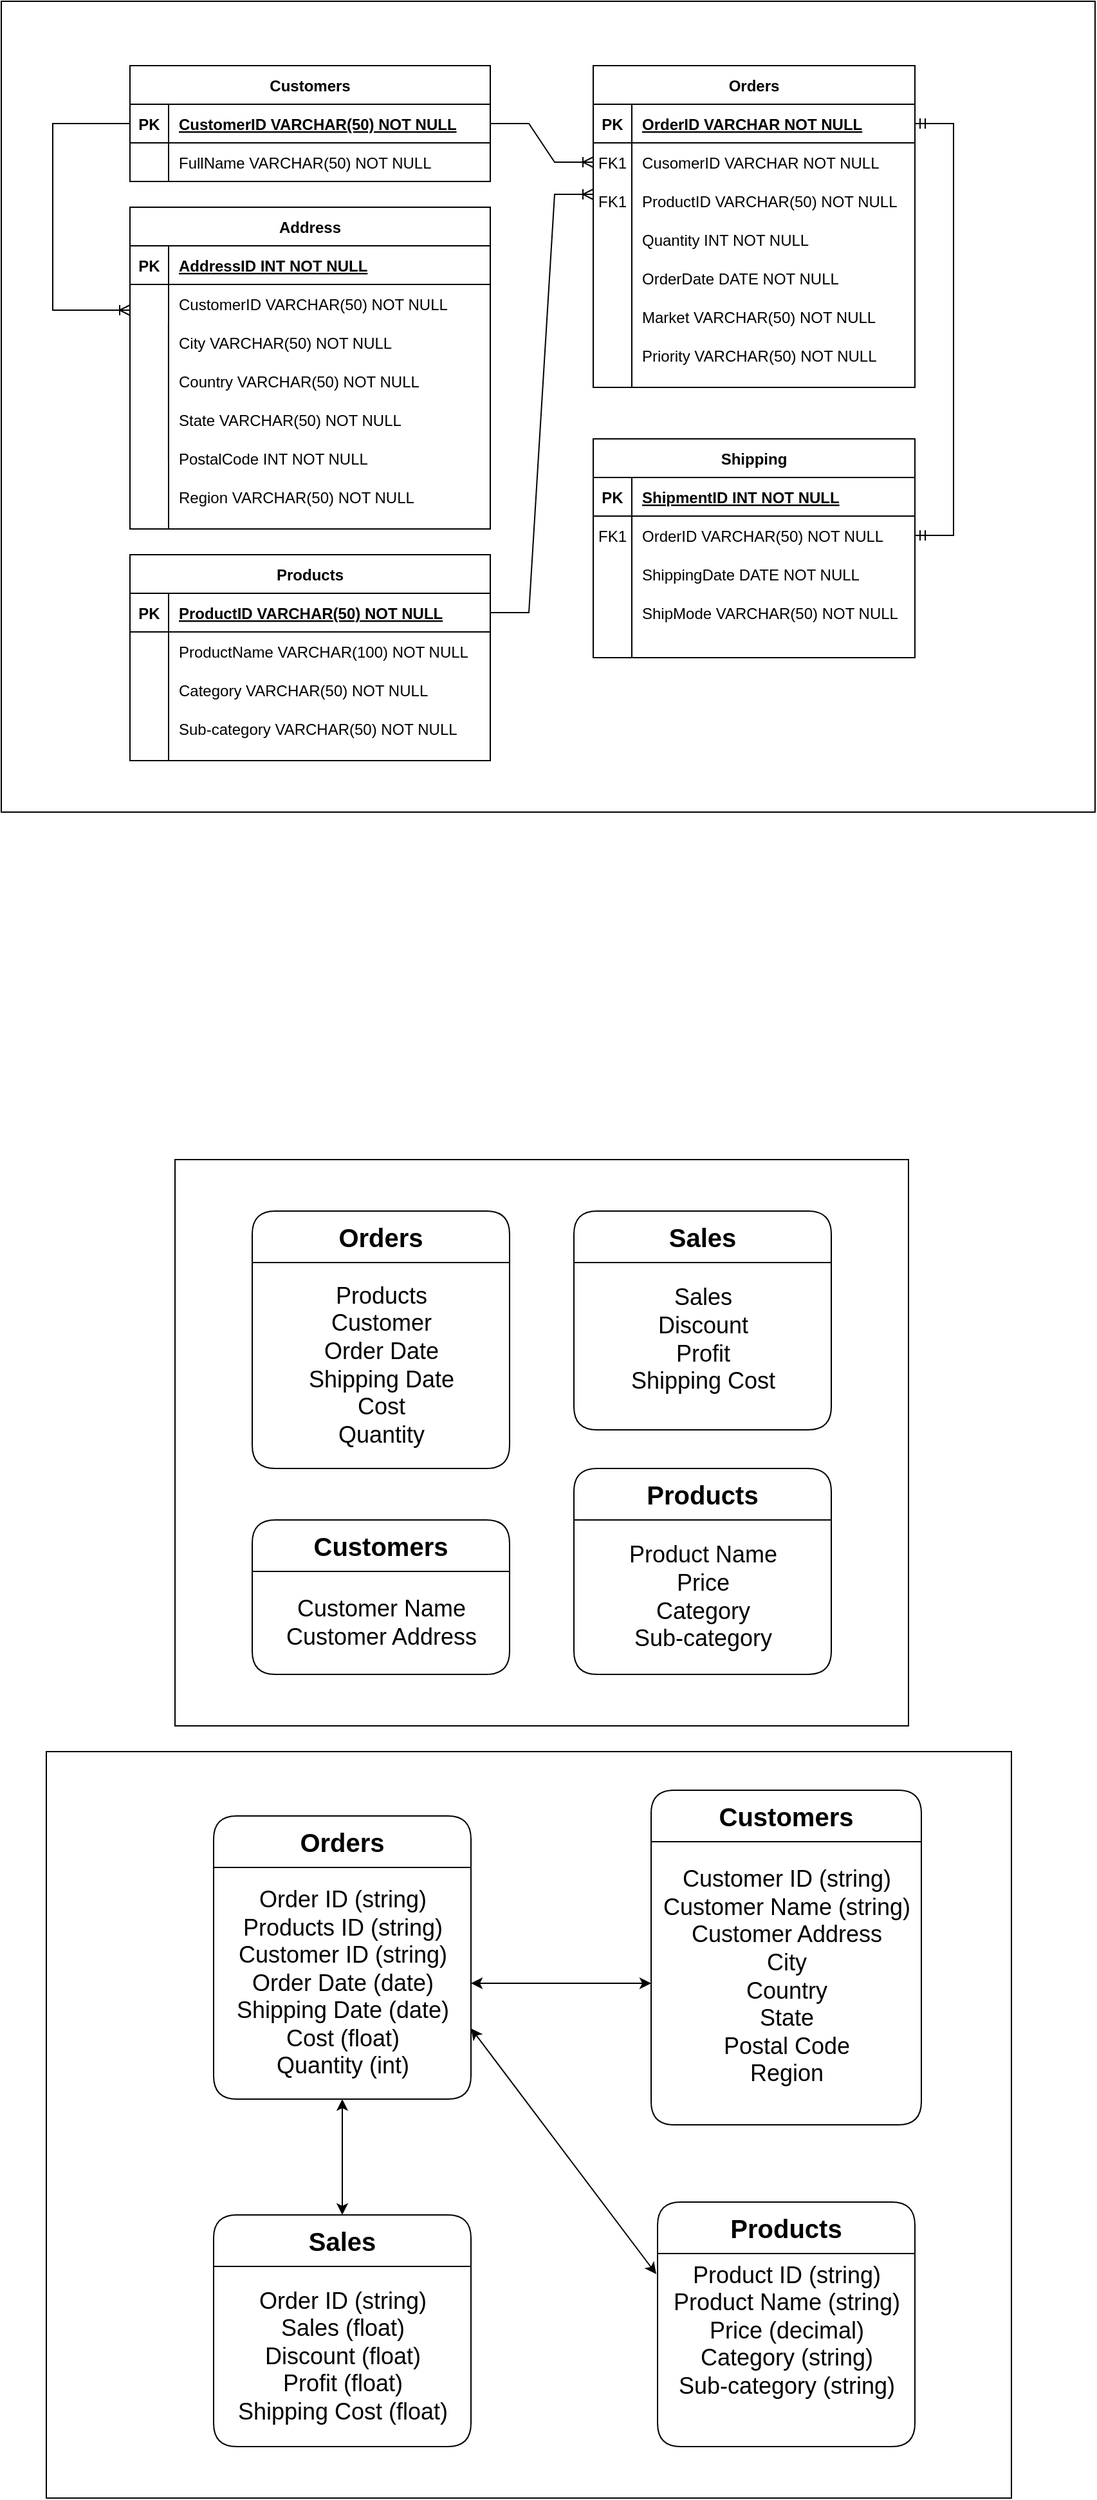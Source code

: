 <mxfile version="21.1.1" type="device">
  <diagram id="R2lEEEUBdFMjLlhIrx00" name="Page-1">
    <mxGraphModel dx="1862" dy="2155" grid="1" gridSize="10" guides="1" tooltips="1" connect="1" arrows="1" fold="1" page="1" pageScale="1" pageWidth="850" pageHeight="1100" background="none" math="0" shadow="0" extFonts="Permanent Marker^https://fonts.googleapis.com/css?family=Permanent+Marker">
      <root>
        <mxCell id="0" />
        <mxCell id="1" parent="0" />
        <mxCell id="UV-iE1qo8rf0RnU2hRLj-77" value="" style="rounded=0;whiteSpace=wrap;html=1;" parent="1" vertex="1">
          <mxGeometry y="-870" width="850" height="630" as="geometry" />
        </mxCell>
        <mxCell id="UV-iE1qo8rf0RnU2hRLj-14" value="" style="rounded=0;whiteSpace=wrap;html=1;" parent="1" vertex="1">
          <mxGeometry x="135" y="30" width="570" height="440" as="geometry" />
        </mxCell>
        <mxCell id="C-vyLk0tnHw3VtMMgP7b-2" value="Orders" style="shape=table;startSize=30;container=1;collapsible=1;childLayout=tableLayout;fixedRows=1;rowLines=0;fontStyle=1;align=center;resizeLast=1;" parent="1" vertex="1">
          <mxGeometry x="460" y="-820" width="250" height="250" as="geometry" />
        </mxCell>
        <mxCell id="C-vyLk0tnHw3VtMMgP7b-3" value="" style="shape=partialRectangle;collapsible=0;dropTarget=0;pointerEvents=0;fillColor=none;points=[[0,0.5],[1,0.5]];portConstraint=eastwest;top=0;left=0;right=0;bottom=1;" parent="C-vyLk0tnHw3VtMMgP7b-2" vertex="1">
          <mxGeometry y="30" width="250" height="30" as="geometry" />
        </mxCell>
        <mxCell id="C-vyLk0tnHw3VtMMgP7b-4" value="PK" style="shape=partialRectangle;overflow=hidden;connectable=0;fillColor=none;top=0;left=0;bottom=0;right=0;fontStyle=1;" parent="C-vyLk0tnHw3VtMMgP7b-3" vertex="1">
          <mxGeometry width="30" height="30" as="geometry">
            <mxRectangle width="30" height="30" as="alternateBounds" />
          </mxGeometry>
        </mxCell>
        <mxCell id="C-vyLk0tnHw3VtMMgP7b-5" value="OrderID VARCHAR NOT NULL " style="shape=partialRectangle;overflow=hidden;connectable=0;fillColor=none;top=0;left=0;bottom=0;right=0;align=left;spacingLeft=6;fontStyle=5;" parent="C-vyLk0tnHw3VtMMgP7b-3" vertex="1">
          <mxGeometry x="30" width="220" height="30" as="geometry">
            <mxRectangle width="220" height="30" as="alternateBounds" />
          </mxGeometry>
        </mxCell>
        <mxCell id="C-vyLk0tnHw3VtMMgP7b-6" value="" style="shape=partialRectangle;collapsible=0;dropTarget=0;pointerEvents=0;fillColor=none;points=[[0,0.5],[1,0.5]];portConstraint=eastwest;top=0;left=0;right=0;bottom=0;" parent="C-vyLk0tnHw3VtMMgP7b-2" vertex="1">
          <mxGeometry y="60" width="250" height="30" as="geometry" />
        </mxCell>
        <mxCell id="C-vyLk0tnHw3VtMMgP7b-7" value="FK1" style="shape=partialRectangle;overflow=hidden;connectable=0;fillColor=none;top=0;left=0;bottom=0;right=0;" parent="C-vyLk0tnHw3VtMMgP7b-6" vertex="1">
          <mxGeometry width="30" height="30" as="geometry">
            <mxRectangle width="30" height="30" as="alternateBounds" />
          </mxGeometry>
        </mxCell>
        <mxCell id="C-vyLk0tnHw3VtMMgP7b-8" value="CusomerID VARCHAR NOT NULL" style="shape=partialRectangle;overflow=hidden;connectable=0;fillColor=none;top=0;left=0;bottom=0;right=0;align=left;spacingLeft=6;" parent="C-vyLk0tnHw3VtMMgP7b-6" vertex="1">
          <mxGeometry x="30" width="220" height="30" as="geometry">
            <mxRectangle width="220" height="30" as="alternateBounds" />
          </mxGeometry>
        </mxCell>
        <mxCell id="C-vyLk0tnHw3VtMMgP7b-9" value="" style="shape=partialRectangle;collapsible=0;dropTarget=0;pointerEvents=0;fillColor=none;points=[[0,0.5],[1,0.5]];portConstraint=eastwest;top=0;left=0;right=0;bottom=0;" parent="C-vyLk0tnHw3VtMMgP7b-2" vertex="1">
          <mxGeometry y="90" width="250" height="30" as="geometry" />
        </mxCell>
        <mxCell id="C-vyLk0tnHw3VtMMgP7b-10" value="" style="shape=partialRectangle;overflow=hidden;connectable=0;fillColor=none;top=0;left=0;bottom=0;right=0;" parent="C-vyLk0tnHw3VtMMgP7b-9" vertex="1">
          <mxGeometry width="30" height="30" as="geometry">
            <mxRectangle width="30" height="30" as="alternateBounds" />
          </mxGeometry>
        </mxCell>
        <mxCell id="C-vyLk0tnHw3VtMMgP7b-11" value="ProductID VARCHAR(50) NOT NULL" style="shape=partialRectangle;overflow=hidden;connectable=0;fillColor=none;top=0;left=0;bottom=0;right=0;align=left;spacingLeft=6;" parent="C-vyLk0tnHw3VtMMgP7b-9" vertex="1">
          <mxGeometry x="30" width="220" height="30" as="geometry">
            <mxRectangle width="220" height="30" as="alternateBounds" />
          </mxGeometry>
        </mxCell>
        <mxCell id="C-vyLk0tnHw3VtMMgP7b-13" value="Shipping" style="shape=table;startSize=30;container=1;collapsible=1;childLayout=tableLayout;fixedRows=1;rowLines=0;fontStyle=1;align=center;resizeLast=1;" parent="1" vertex="1">
          <mxGeometry x="460" y="-530" width="250" height="170" as="geometry" />
        </mxCell>
        <mxCell id="C-vyLk0tnHw3VtMMgP7b-14" value="" style="shape=partialRectangle;collapsible=0;dropTarget=0;pointerEvents=0;fillColor=none;points=[[0,0.5],[1,0.5]];portConstraint=eastwest;top=0;left=0;right=0;bottom=1;" parent="C-vyLk0tnHw3VtMMgP7b-13" vertex="1">
          <mxGeometry y="30" width="250" height="30" as="geometry" />
        </mxCell>
        <mxCell id="C-vyLk0tnHw3VtMMgP7b-15" value="PK" style="shape=partialRectangle;overflow=hidden;connectable=0;fillColor=none;top=0;left=0;bottom=0;right=0;fontStyle=1;" parent="C-vyLk0tnHw3VtMMgP7b-14" vertex="1">
          <mxGeometry width="30" height="30" as="geometry">
            <mxRectangle width="30" height="30" as="alternateBounds" />
          </mxGeometry>
        </mxCell>
        <mxCell id="C-vyLk0tnHw3VtMMgP7b-16" value="ShipmentID INT NOT NULL " style="shape=partialRectangle;overflow=hidden;connectable=0;fillColor=none;top=0;left=0;bottom=0;right=0;align=left;spacingLeft=6;fontStyle=5;" parent="C-vyLk0tnHw3VtMMgP7b-14" vertex="1">
          <mxGeometry x="30" width="220" height="30" as="geometry">
            <mxRectangle width="220" height="30" as="alternateBounds" />
          </mxGeometry>
        </mxCell>
        <mxCell id="C-vyLk0tnHw3VtMMgP7b-17" value="" style="shape=partialRectangle;collapsible=0;dropTarget=0;pointerEvents=0;fillColor=none;points=[[0,0.5],[1,0.5]];portConstraint=eastwest;top=0;left=0;right=0;bottom=0;" parent="C-vyLk0tnHw3VtMMgP7b-13" vertex="1">
          <mxGeometry y="60" width="250" height="30" as="geometry" />
        </mxCell>
        <mxCell id="C-vyLk0tnHw3VtMMgP7b-18" value="FK1" style="shape=partialRectangle;overflow=hidden;connectable=0;fillColor=none;top=0;left=0;bottom=0;right=0;" parent="C-vyLk0tnHw3VtMMgP7b-17" vertex="1">
          <mxGeometry width="30" height="30" as="geometry">
            <mxRectangle width="30" height="30" as="alternateBounds" />
          </mxGeometry>
        </mxCell>
        <mxCell id="C-vyLk0tnHw3VtMMgP7b-19" value="OrderID VARCHAR(50) NOT NULL" style="shape=partialRectangle;overflow=hidden;connectable=0;fillColor=none;top=0;left=0;bottom=0;right=0;align=left;spacingLeft=6;" parent="C-vyLk0tnHw3VtMMgP7b-17" vertex="1">
          <mxGeometry x="30" width="220" height="30" as="geometry">
            <mxRectangle width="220" height="30" as="alternateBounds" />
          </mxGeometry>
        </mxCell>
        <mxCell id="C-vyLk0tnHw3VtMMgP7b-20" value="" style="shape=partialRectangle;collapsible=0;dropTarget=0;pointerEvents=0;fillColor=none;points=[[0,0.5],[1,0.5]];portConstraint=eastwest;top=0;left=0;right=0;bottom=0;" parent="C-vyLk0tnHw3VtMMgP7b-13" vertex="1">
          <mxGeometry y="90" width="250" height="30" as="geometry" />
        </mxCell>
        <mxCell id="C-vyLk0tnHw3VtMMgP7b-21" value="" style="shape=partialRectangle;overflow=hidden;connectable=0;fillColor=none;top=0;left=0;bottom=0;right=0;" parent="C-vyLk0tnHw3VtMMgP7b-20" vertex="1">
          <mxGeometry width="30" height="30" as="geometry">
            <mxRectangle width="30" height="30" as="alternateBounds" />
          </mxGeometry>
        </mxCell>
        <mxCell id="C-vyLk0tnHw3VtMMgP7b-22" value="ShippingDate DATE NOT NULL" style="shape=partialRectangle;overflow=hidden;connectable=0;fillColor=none;top=0;left=0;bottom=0;right=0;align=left;spacingLeft=6;" parent="C-vyLk0tnHw3VtMMgP7b-20" vertex="1">
          <mxGeometry x="30" width="220" height="30" as="geometry">
            <mxRectangle width="220" height="30" as="alternateBounds" />
          </mxGeometry>
        </mxCell>
        <mxCell id="C-vyLk0tnHw3VtMMgP7b-23" value="Customers" style="shape=table;startSize=30;container=1;collapsible=1;childLayout=tableLayout;fixedRows=1;rowLines=0;fontStyle=1;align=center;resizeLast=1;" parent="1" vertex="1">
          <mxGeometry x="100" y="-820" width="280" height="90" as="geometry" />
        </mxCell>
        <mxCell id="C-vyLk0tnHw3VtMMgP7b-24" value="" style="shape=partialRectangle;collapsible=0;dropTarget=0;pointerEvents=0;fillColor=none;points=[[0,0.5],[1,0.5]];portConstraint=eastwest;top=0;left=0;right=0;bottom=1;" parent="C-vyLk0tnHw3VtMMgP7b-23" vertex="1">
          <mxGeometry y="30" width="280" height="30" as="geometry" />
        </mxCell>
        <mxCell id="C-vyLk0tnHw3VtMMgP7b-25" value="PK" style="shape=partialRectangle;overflow=hidden;connectable=0;fillColor=none;top=0;left=0;bottom=0;right=0;fontStyle=1;" parent="C-vyLk0tnHw3VtMMgP7b-24" vertex="1">
          <mxGeometry width="30" height="30" as="geometry">
            <mxRectangle width="30" height="30" as="alternateBounds" />
          </mxGeometry>
        </mxCell>
        <mxCell id="C-vyLk0tnHw3VtMMgP7b-26" value="CustomerID VARCHAR(50) NOT NULL " style="shape=partialRectangle;overflow=hidden;connectable=0;fillColor=none;top=0;left=0;bottom=0;right=0;align=left;spacingLeft=6;fontStyle=5;" parent="C-vyLk0tnHw3VtMMgP7b-24" vertex="1">
          <mxGeometry x="30" width="250" height="30" as="geometry">
            <mxRectangle width="250" height="30" as="alternateBounds" />
          </mxGeometry>
        </mxCell>
        <mxCell id="C-vyLk0tnHw3VtMMgP7b-27" value="" style="shape=partialRectangle;collapsible=0;dropTarget=0;pointerEvents=0;fillColor=none;points=[[0,0.5],[1,0.5]];portConstraint=eastwest;top=0;left=0;right=0;bottom=0;" parent="C-vyLk0tnHw3VtMMgP7b-23" vertex="1">
          <mxGeometry y="60" width="280" height="30" as="geometry" />
        </mxCell>
        <mxCell id="C-vyLk0tnHw3VtMMgP7b-28" value="" style="shape=partialRectangle;overflow=hidden;connectable=0;fillColor=none;top=0;left=0;bottom=0;right=0;" parent="C-vyLk0tnHw3VtMMgP7b-27" vertex="1">
          <mxGeometry width="30" height="30" as="geometry">
            <mxRectangle width="30" height="30" as="alternateBounds" />
          </mxGeometry>
        </mxCell>
        <mxCell id="C-vyLk0tnHw3VtMMgP7b-29" value="FullName VARCHAR(50) NOT NULL" style="shape=partialRectangle;overflow=hidden;connectable=0;fillColor=none;top=0;left=0;bottom=0;right=0;align=left;spacingLeft=6;" parent="C-vyLk0tnHw3VtMMgP7b-27" vertex="1">
          <mxGeometry x="30" width="250" height="30" as="geometry">
            <mxRectangle width="250" height="30" as="alternateBounds" />
          </mxGeometry>
        </mxCell>
        <mxCell id="UV-iE1qo8rf0RnU2hRLj-3" value="&lt;div style=&quot;font-size: 20px;&quot;&gt;Orders&lt;/div&gt;" style="swimlane;whiteSpace=wrap;html=1;startSize=40;fillStyle=auto;fillColor=default;rounded=1;" parent="1" vertex="1">
          <mxGeometry x="195" y="70" width="200" height="200" as="geometry" />
        </mxCell>
        <mxCell id="UV-iE1qo8rf0RnU2hRLj-4" value="&lt;div style=&quot;font-size: 18px;&quot;&gt;&lt;font style=&quot;font-size: 18px;&quot;&gt;Products&lt;/font&gt;&lt;/div&gt;&lt;div style=&quot;font-size: 18px;&quot;&gt;&lt;font style=&quot;font-size: 18px;&quot;&gt;Customer&lt;/font&gt;&lt;/div&gt;&lt;div style=&quot;font-size: 18px;&quot;&gt;&lt;font style=&quot;font-size: 18px;&quot;&gt;Order Date&lt;/font&gt;&lt;/div&gt;&lt;div style=&quot;font-size: 18px;&quot;&gt;&lt;font style=&quot;font-size: 18px;&quot;&gt;Shipping Date&lt;/font&gt;&lt;/div&gt;&lt;div style=&quot;font-size: 18px;&quot;&gt;&lt;font style=&quot;font-size: 18px;&quot;&gt;Cost&lt;/font&gt;&lt;/div&gt;&lt;div style=&quot;font-size: 18px;&quot;&gt;&lt;font style=&quot;font-size: 18px;&quot;&gt;Quantity&lt;font style=&quot;font-size: 18px;&quot;&gt;&lt;br&gt;&lt;/font&gt;&lt;/font&gt;&lt;/div&gt;" style="text;html=1;align=center;verticalAlign=middle;resizable=0;points=[];autosize=1;strokeColor=none;fillColor=none;" parent="UV-iE1qo8rf0RnU2hRLj-3" vertex="1">
          <mxGeometry x="30" y="50" width="140" height="140" as="geometry" />
        </mxCell>
        <mxCell id="UV-iE1qo8rf0RnU2hRLj-5" value="&lt;font style=&quot;font-size: 20px;&quot;&gt;Customers&lt;/font&gt;" style="swimlane;whiteSpace=wrap;html=1;startSize=40;rounded=1;" parent="1" vertex="1">
          <mxGeometry x="195" y="310" width="200" height="120" as="geometry" />
        </mxCell>
        <mxCell id="UV-iE1qo8rf0RnU2hRLj-6" value="&lt;div style=&quot;font-size: 18px;&quot;&gt;&lt;font style=&quot;font-size: 18px;&quot;&gt;Customer Name&lt;/font&gt;&lt;/div&gt;&lt;div style=&quot;font-size: 18px;&quot;&gt;&lt;font style=&quot;font-size: 18px;&quot;&gt;Customer Address&lt;font style=&quot;font-size: 18px;&quot;&gt;&lt;br&gt;&lt;/font&gt;&lt;/font&gt;&lt;/div&gt;" style="text;html=1;align=center;verticalAlign=middle;resizable=0;points=[];autosize=1;strokeColor=none;fillColor=none;" parent="UV-iE1qo8rf0RnU2hRLj-5" vertex="1">
          <mxGeometry x="15" y="50" width="170" height="60" as="geometry" />
        </mxCell>
        <mxCell id="UV-iE1qo8rf0RnU2hRLj-8" value="&lt;font style=&quot;font-size: 20px;&quot;&gt;Products&lt;/font&gt;" style="swimlane;whiteSpace=wrap;html=1;startSize=40;rounded=1;" parent="1" vertex="1">
          <mxGeometry x="445" y="270" width="200" height="160" as="geometry" />
        </mxCell>
        <mxCell id="UV-iE1qo8rf0RnU2hRLj-9" value="&lt;div style=&quot;font-size: 18px;&quot;&gt;&lt;font style=&quot;font-size: 18px;&quot;&gt;Product Name&lt;/font&gt;&lt;/div&gt;&lt;div style=&quot;font-size: 18px;&quot;&gt;&lt;font style=&quot;font-size: 18px;&quot;&gt;Price&lt;/font&gt;&lt;/div&gt;&lt;div style=&quot;font-size: 18px;&quot;&gt;&lt;font style=&quot;font-size: 18px;&quot;&gt;Category&lt;/font&gt;&lt;/div&gt;&lt;div style=&quot;font-size: 18px;&quot;&gt;&lt;font style=&quot;font-size: 18px;&quot;&gt;Sub-category&lt;font style=&quot;font-size: 18px;&quot;&gt;&lt;br&gt;&lt;/font&gt;&lt;/font&gt;&lt;/div&gt;" style="text;html=1;align=center;verticalAlign=middle;resizable=0;points=[];autosize=1;strokeColor=none;fillColor=none;" parent="UV-iE1qo8rf0RnU2hRLj-8" vertex="1">
          <mxGeometry x="30" y="50" width="140" height="100" as="geometry" />
        </mxCell>
        <mxCell id="UV-iE1qo8rf0RnU2hRLj-10" value="&lt;font style=&quot;font-size: 20px;&quot;&gt;Sales&lt;/font&gt;" style="swimlane;whiteSpace=wrap;html=1;startSize=40;rounded=1;" parent="1" vertex="1">
          <mxGeometry x="445" y="70" width="200" height="170" as="geometry">
            <mxRectangle x="370" y="480" width="90" height="40" as="alternateBounds" />
          </mxGeometry>
        </mxCell>
        <mxCell id="UV-iE1qo8rf0RnU2hRLj-11" value="&lt;div style=&quot;font-size: 18px;&quot;&gt;&lt;font style=&quot;font-size: 18px;&quot;&gt;Sales&lt;/font&gt;&lt;/div&gt;&lt;div style=&quot;font-size: 18px;&quot;&gt;&lt;font style=&quot;font-size: 18px;&quot;&gt;Discount&lt;/font&gt;&lt;/div&gt;&lt;div style=&quot;font-size: 18px;&quot;&gt;&lt;font style=&quot;font-size: 18px;&quot;&gt;Profit&lt;/font&gt;&lt;/div&gt;&lt;div style=&quot;font-size: 18px;&quot;&gt;&lt;font style=&quot;font-size: 18px;&quot;&gt;Shipping Cost&lt;font style=&quot;font-size: 18px;&quot;&gt;&lt;br&gt;&lt;/font&gt;&lt;/font&gt;&lt;/div&gt;" style="text;html=1;align=center;verticalAlign=middle;resizable=0;points=[];autosize=1;strokeColor=none;fillColor=none;" parent="UV-iE1qo8rf0RnU2hRLj-10" vertex="1">
          <mxGeometry x="30" y="50" width="140" height="100" as="geometry" />
        </mxCell>
        <mxCell id="UV-iE1qo8rf0RnU2hRLj-15" value="" style="rounded=0;whiteSpace=wrap;html=1;" parent="1" vertex="1">
          <mxGeometry x="35" y="490" width="750" height="580" as="geometry" />
        </mxCell>
        <mxCell id="UV-iE1qo8rf0RnU2hRLj-16" value="&lt;div style=&quot;font-size: 20px;&quot;&gt;Orders&lt;/div&gt;" style="swimlane;whiteSpace=wrap;html=1;startSize=40;fillStyle=auto;fillColor=default;rounded=1;" parent="1" vertex="1">
          <mxGeometry x="165" y="540" width="200" height="220" as="geometry" />
        </mxCell>
        <mxCell id="UV-iE1qo8rf0RnU2hRLj-17" value="&lt;div style=&quot;font-size: 18px;&quot;&gt;&lt;font style=&quot;font-size: 18px;&quot;&gt;Order ID (string)&lt;br&gt;&lt;/font&gt;&lt;/div&gt;&lt;div style=&quot;font-size: 18px;&quot;&gt;&lt;font style=&quot;font-size: 18px;&quot;&gt;Products ID (string)&lt;br&gt;&lt;/font&gt;&lt;/div&gt;&lt;div style=&quot;font-size: 18px;&quot;&gt;&lt;font style=&quot;font-size: 18px;&quot;&gt;Customer ID (string)&lt;br&gt;&lt;/font&gt;&lt;/div&gt;&lt;div style=&quot;font-size: 18px;&quot;&gt;&lt;font style=&quot;font-size: 18px;&quot;&gt;Order Date (date)&lt;br&gt;&lt;/font&gt;&lt;/div&gt;&lt;div style=&quot;font-size: 18px;&quot;&gt;&lt;font style=&quot;font-size: 18px;&quot;&gt;Shipping Date (date)&lt;br&gt;&lt;/font&gt;&lt;/div&gt;&lt;div style=&quot;font-size: 18px;&quot;&gt;&lt;font style=&quot;font-size: 18px;&quot;&gt;Cost (float)&lt;br&gt;&lt;/font&gt;&lt;/div&gt;&lt;div style=&quot;font-size: 18px;&quot;&gt;&lt;font style=&quot;font-size: 18px;&quot;&gt;Quantity&lt;font style=&quot;font-size: 18px;&quot;&gt; (int)&lt;br&gt;&lt;/font&gt;&lt;/font&gt;&lt;/div&gt;" style="text;html=1;align=center;verticalAlign=middle;resizable=0;points=[];autosize=1;strokeColor=none;fillColor=none;" parent="UV-iE1qo8rf0RnU2hRLj-16" vertex="1">
          <mxGeometry x="5" y="50" width="190" height="160" as="geometry" />
        </mxCell>
        <mxCell id="UV-iE1qo8rf0RnU2hRLj-18" value="&lt;font style=&quot;font-size: 20px;&quot;&gt;Customers&lt;/font&gt;" style="swimlane;whiteSpace=wrap;html=1;startSize=40;rounded=1;" parent="1" vertex="1">
          <mxGeometry x="505" y="520" width="210" height="260" as="geometry" />
        </mxCell>
        <mxCell id="UV-iE1qo8rf0RnU2hRLj-19" value="&lt;div style=&quot;font-size: 18px;&quot;&gt;&lt;font style=&quot;font-size: 18px;&quot;&gt;Customer ID (string)&lt;/font&gt;&lt;/div&gt;&lt;div style=&quot;font-size: 18px;&quot;&gt;&lt;font style=&quot;font-size: 18px;&quot;&gt;Customer Name (string)&lt;br&gt;&lt;/font&gt;&lt;/div&gt;&lt;div style=&quot;font-size: 18px;&quot;&gt;&lt;font style=&quot;font-size: 18px;&quot;&gt;Customer Address&lt;font style=&quot;font-size: 18px;&quot;&gt;&lt;br&gt;&lt;/font&gt;&lt;/font&gt;&lt;/div&gt;&lt;div style=&quot;font-size: 18px;&quot;&gt;&lt;font style=&quot;font-size: 18px;&quot;&gt;&lt;font style=&quot;font-size: 18px;&quot;&gt;City&lt;/font&gt;&lt;/font&gt;&lt;/div&gt;&lt;div style=&quot;font-size: 18px;&quot;&gt;&lt;font style=&quot;font-size: 18px;&quot;&gt;&lt;font style=&quot;font-size: 18px;&quot;&gt;Country&lt;/font&gt;&lt;/font&gt;&lt;/div&gt;&lt;div style=&quot;font-size: 18px;&quot;&gt;&lt;font style=&quot;font-size: 18px;&quot;&gt;&lt;font style=&quot;font-size: 18px;&quot;&gt;State&lt;/font&gt;&lt;/font&gt;&lt;/div&gt;&lt;div style=&quot;font-size: 18px;&quot;&gt;&lt;font style=&quot;font-size: 18px;&quot;&gt;&lt;font style=&quot;font-size: 18px;&quot;&gt;Postal Code&lt;/font&gt;&lt;/font&gt;&lt;/div&gt;&lt;div style=&quot;font-size: 18px;&quot;&gt;&lt;font style=&quot;font-size: 18px;&quot;&gt;&lt;font style=&quot;font-size: 18px;&quot;&gt;Region&lt;br&gt;&lt;/font&gt;&lt;/font&gt;&lt;/div&gt;" style="text;html=1;align=center;verticalAlign=middle;resizable=0;points=[];autosize=1;strokeColor=none;fillColor=none;" parent="UV-iE1qo8rf0RnU2hRLj-18" vertex="1">
          <mxGeometry x="-5" y="50" width="220" height="190" as="geometry" />
        </mxCell>
        <mxCell id="UV-iE1qo8rf0RnU2hRLj-20" value="&lt;font style=&quot;font-size: 20px;&quot;&gt;Products&lt;/font&gt;" style="swimlane;whiteSpace=wrap;html=1;startSize=40;rounded=1;" parent="1" vertex="1">
          <mxGeometry x="510" y="840" width="200" height="190" as="geometry" />
        </mxCell>
        <mxCell id="UV-iE1qo8rf0RnU2hRLj-21" value="&lt;div style=&quot;font-size: 18px;&quot;&gt;&lt;font style=&quot;font-size: 18px;&quot;&gt;Product ID (string)&lt;/font&gt;&lt;/div&gt;&lt;div style=&quot;font-size: 18px;&quot;&gt;&lt;font style=&quot;font-size: 18px;&quot;&gt;Product Name (string)&lt;br&gt;&lt;/font&gt;&lt;/div&gt;&lt;div style=&quot;font-size: 18px;&quot;&gt;&lt;font style=&quot;font-size: 18px;&quot;&gt;Price (decimal)&lt;br&gt;&lt;/font&gt;&lt;/div&gt;&lt;div style=&quot;font-size: 18px;&quot;&gt;&lt;font style=&quot;font-size: 18px;&quot;&gt;Category (string)&lt;br&gt;&lt;/font&gt;&lt;/div&gt;&lt;div style=&quot;font-size: 18px;&quot;&gt;&lt;font style=&quot;font-size: 18px;&quot;&gt;Sub-category&lt;font style=&quot;font-size: 18px;&quot;&gt; (string)&lt;br&gt;&lt;/font&gt;&lt;/font&gt;&lt;/div&gt;" style="text;html=1;align=center;verticalAlign=middle;resizable=0;points=[];autosize=1;strokeColor=none;fillColor=none;" parent="UV-iE1qo8rf0RnU2hRLj-20" vertex="1">
          <mxGeometry y="40" width="200" height="120" as="geometry" />
        </mxCell>
        <mxCell id="UV-iE1qo8rf0RnU2hRLj-22" value="&lt;font style=&quot;font-size: 20px;&quot;&gt;Sales&lt;/font&gt;" style="swimlane;whiteSpace=wrap;html=1;startSize=40;rounded=1;" parent="1" vertex="1">
          <mxGeometry x="165" y="850" width="200" height="180" as="geometry">
            <mxRectangle x="370" y="480" width="90" height="40" as="alternateBounds" />
          </mxGeometry>
        </mxCell>
        <mxCell id="UV-iE1qo8rf0RnU2hRLj-23" value="&lt;div style=&quot;font-size: 18px;&quot;&gt;&lt;font style=&quot;font-size: 18px;&quot;&gt;Order ID (string)&lt;br&gt;&lt;/font&gt;&lt;/div&gt;&lt;div style=&quot;font-size: 18px;&quot;&gt;&lt;font style=&quot;font-size: 18px;&quot;&gt;Sales (float)&lt;br&gt;&lt;/font&gt;&lt;/div&gt;&lt;div style=&quot;font-size: 18px;&quot;&gt;&lt;font style=&quot;font-size: 18px;&quot;&gt;Discount (float)&lt;br&gt;&lt;/font&gt;&lt;/div&gt;&lt;div style=&quot;font-size: 18px;&quot;&gt;&lt;font style=&quot;font-size: 18px;&quot;&gt;Profit (float)&lt;br&gt;&lt;/font&gt;&lt;/div&gt;&lt;div style=&quot;font-size: 18px;&quot;&gt;&lt;font style=&quot;font-size: 18px;&quot;&gt;Shipping Cost&lt;font style=&quot;font-size: 18px;&quot;&gt; (float)&lt;br&gt;&lt;/font&gt;&lt;/font&gt;&lt;/div&gt;" style="text;html=1;align=center;verticalAlign=middle;resizable=0;points=[];autosize=1;strokeColor=none;fillColor=none;" parent="UV-iE1qo8rf0RnU2hRLj-22" vertex="1">
          <mxGeometry x="5" y="50" width="190" height="120" as="geometry" />
        </mxCell>
        <mxCell id="UV-iE1qo8rf0RnU2hRLj-26" value="" style="endArrow=classic;startArrow=classic;html=1;rounded=0;entryX=0.5;entryY=1;entryDx=0;entryDy=0;exitX=0.5;exitY=0;exitDx=0;exitDy=0;" parent="1" source="UV-iE1qo8rf0RnU2hRLj-22" target="UV-iE1qo8rf0RnU2hRLj-16" edge="1">
          <mxGeometry width="50" height="50" relative="1" as="geometry">
            <mxPoint x="395" y="820" as="sourcePoint" />
            <mxPoint x="445" y="770" as="targetPoint" />
          </mxGeometry>
        </mxCell>
        <mxCell id="UV-iE1qo8rf0RnU2hRLj-27" value="" style="endArrow=classic;startArrow=classic;html=1;rounded=0;" parent="1" edge="1">
          <mxGeometry width="50" height="50" relative="1" as="geometry">
            <mxPoint x="365" y="670" as="sourcePoint" />
            <mxPoint x="505" y="670" as="targetPoint" />
          </mxGeometry>
        </mxCell>
        <mxCell id="UV-iE1qo8rf0RnU2hRLj-28" value="" style="endArrow=classic;startArrow=classic;html=1;rounded=0;exitX=1;exitY=0.75;exitDx=0;exitDy=0;entryX=-0.005;entryY=0.133;entryDx=0;entryDy=0;entryPerimeter=0;" parent="1" source="UV-iE1qo8rf0RnU2hRLj-16" target="UV-iE1qo8rf0RnU2hRLj-21" edge="1">
          <mxGeometry width="50" height="50" relative="1" as="geometry">
            <mxPoint x="375" y="680" as="sourcePoint" />
            <mxPoint x="515" y="680" as="targetPoint" />
            <Array as="points" />
          </mxGeometry>
        </mxCell>
        <mxCell id="UV-iE1qo8rf0RnU2hRLj-29" value="" style="edgeStyle=entityRelationEdgeStyle;fontSize=12;html=1;endArrow=ERmandOne;startArrow=ERmandOne;rounded=0;entryX=1;entryY=0.5;entryDx=0;entryDy=0;exitX=1;exitY=0.5;exitDx=0;exitDy=0;" parent="1" source="C-vyLk0tnHw3VtMMgP7b-17" target="C-vyLk0tnHw3VtMMgP7b-3" edge="1">
          <mxGeometry width="100" height="100" relative="1" as="geometry">
            <mxPoint x="350" y="-540" as="sourcePoint" />
            <mxPoint x="450" y="-640" as="targetPoint" />
          </mxGeometry>
        </mxCell>
        <mxCell id="UV-iE1qo8rf0RnU2hRLj-30" value="Products" style="shape=table;startSize=30;container=1;collapsible=1;childLayout=tableLayout;fixedRows=1;rowLines=0;fontStyle=1;align=center;resizeLast=1;" parent="1" vertex="1">
          <mxGeometry x="100" y="-440" width="280" height="160" as="geometry" />
        </mxCell>
        <mxCell id="UV-iE1qo8rf0RnU2hRLj-31" value="" style="shape=partialRectangle;collapsible=0;dropTarget=0;pointerEvents=0;fillColor=none;points=[[0,0.5],[1,0.5]];portConstraint=eastwest;top=0;left=0;right=0;bottom=1;" parent="UV-iE1qo8rf0RnU2hRLj-30" vertex="1">
          <mxGeometry y="30" width="280" height="30" as="geometry" />
        </mxCell>
        <mxCell id="UV-iE1qo8rf0RnU2hRLj-32" value="PK" style="shape=partialRectangle;overflow=hidden;connectable=0;fillColor=none;top=0;left=0;bottom=0;right=0;fontStyle=1;" parent="UV-iE1qo8rf0RnU2hRLj-31" vertex="1">
          <mxGeometry width="30" height="30" as="geometry">
            <mxRectangle width="30" height="30" as="alternateBounds" />
          </mxGeometry>
        </mxCell>
        <mxCell id="UV-iE1qo8rf0RnU2hRLj-33" value="ProductID VARCHAR(50) NOT NULL " style="shape=partialRectangle;overflow=hidden;connectable=0;fillColor=none;top=0;left=0;bottom=0;right=0;align=left;spacingLeft=6;fontStyle=5;" parent="UV-iE1qo8rf0RnU2hRLj-31" vertex="1">
          <mxGeometry x="30" width="250" height="30" as="geometry">
            <mxRectangle width="250" height="30" as="alternateBounds" />
          </mxGeometry>
        </mxCell>
        <mxCell id="UV-iE1qo8rf0RnU2hRLj-34" value="" style="shape=partialRectangle;collapsible=0;dropTarget=0;pointerEvents=0;fillColor=none;points=[[0,0.5],[1,0.5]];portConstraint=eastwest;top=0;left=0;right=0;bottom=0;" parent="UV-iE1qo8rf0RnU2hRLj-30" vertex="1">
          <mxGeometry y="60" width="280" height="30" as="geometry" />
        </mxCell>
        <mxCell id="UV-iE1qo8rf0RnU2hRLj-35" value="" style="shape=partialRectangle;overflow=hidden;connectable=0;fillColor=none;top=0;left=0;bottom=0;right=0;" parent="UV-iE1qo8rf0RnU2hRLj-34" vertex="1">
          <mxGeometry width="30" height="30" as="geometry">
            <mxRectangle width="30" height="30" as="alternateBounds" />
          </mxGeometry>
        </mxCell>
        <mxCell id="UV-iE1qo8rf0RnU2hRLj-36" value="ProductName VARCHAR(100) NOT NULL" style="shape=partialRectangle;overflow=hidden;connectable=0;fillColor=none;top=0;left=0;bottom=0;right=0;align=left;spacingLeft=6;" parent="UV-iE1qo8rf0RnU2hRLj-34" vertex="1">
          <mxGeometry x="30" width="250" height="30" as="geometry">
            <mxRectangle width="250" height="30" as="alternateBounds" />
          </mxGeometry>
        </mxCell>
        <mxCell id="UV-iE1qo8rf0RnU2hRLj-37" value="" style="shape=partialRectangle;collapsible=0;dropTarget=0;pointerEvents=0;fillColor=none;points=[[0,0.5],[1,0.5]];portConstraint=eastwest;top=0;left=0;right=0;bottom=0;" parent="UV-iE1qo8rf0RnU2hRLj-30" vertex="1">
          <mxGeometry y="90" width="280" height="30" as="geometry" />
        </mxCell>
        <mxCell id="UV-iE1qo8rf0RnU2hRLj-38" value="" style="shape=partialRectangle;overflow=hidden;connectable=0;fillColor=none;top=0;left=0;bottom=0;right=0;" parent="UV-iE1qo8rf0RnU2hRLj-37" vertex="1">
          <mxGeometry width="30" height="30" as="geometry">
            <mxRectangle width="30" height="30" as="alternateBounds" />
          </mxGeometry>
        </mxCell>
        <mxCell id="UV-iE1qo8rf0RnU2hRLj-39" value="Category VARCHAR(50) NOT NULL" style="shape=partialRectangle;overflow=hidden;connectable=0;fillColor=none;top=0;left=0;bottom=0;right=0;align=left;spacingLeft=6;" parent="UV-iE1qo8rf0RnU2hRLj-37" vertex="1">
          <mxGeometry x="30" width="250" height="30" as="geometry">
            <mxRectangle width="250" height="30" as="alternateBounds" />
          </mxGeometry>
        </mxCell>
        <mxCell id="UV-iE1qo8rf0RnU2hRLj-40" value="FK1" style="shape=partialRectangle;overflow=hidden;connectable=0;fillColor=none;top=0;left=0;bottom=0;right=0;" parent="1" vertex="1">
          <mxGeometry x="460" y="-730" width="30" height="30" as="geometry">
            <mxRectangle width="30" height="30" as="alternateBounds" />
          </mxGeometry>
        </mxCell>
        <mxCell id="UV-iE1qo8rf0RnU2hRLj-41" value="" style="endArrow=none;html=1;rounded=0;" parent="1" edge="1">
          <mxGeometry width="50" height="50" relative="1" as="geometry">
            <mxPoint x="490" y="-570" as="sourcePoint" />
            <mxPoint x="490" y="-700" as="targetPoint" />
          </mxGeometry>
        </mxCell>
        <mxCell id="UV-iE1qo8rf0RnU2hRLj-46" value="Quantity INT NOT NULL" style="shape=partialRectangle;overflow=hidden;connectable=0;fillColor=none;top=0;left=0;bottom=0;right=0;align=left;spacingLeft=6;" parent="1" vertex="1">
          <mxGeometry x="490" y="-700" width="220" height="30" as="geometry">
            <mxRectangle width="220" height="30" as="alternateBounds" />
          </mxGeometry>
        </mxCell>
        <mxCell id="UV-iE1qo8rf0RnU2hRLj-47" value="OrderDate DATE NOT NULL" style="shape=partialRectangle;overflow=hidden;connectable=0;fillColor=none;top=0;left=0;bottom=0;right=0;align=left;spacingLeft=6;" parent="1" vertex="1">
          <mxGeometry x="490" y="-670" width="220" height="30" as="geometry">
            <mxRectangle width="220" height="30" as="alternateBounds" />
          </mxGeometry>
        </mxCell>
        <mxCell id="UV-iE1qo8rf0RnU2hRLj-48" value="Market VARCHAR(50) NOT NULL" style="shape=partialRectangle;overflow=hidden;connectable=0;fillColor=none;top=0;left=0;bottom=0;right=0;align=left;spacingLeft=6;" parent="1" vertex="1">
          <mxGeometry x="490" y="-640" width="220" height="30" as="geometry">
            <mxRectangle width="220" height="30" as="alternateBounds" />
          </mxGeometry>
        </mxCell>
        <mxCell id="UV-iE1qo8rf0RnU2hRLj-49" value="" style="endArrow=none;html=1;rounded=0;entryX=0.12;entryY=0.976;entryDx=0;entryDy=0;entryPerimeter=0;" parent="1" target="C-vyLk0tnHw3VtMMgP7b-20" edge="1">
          <mxGeometry width="50" height="50" relative="1" as="geometry">
            <mxPoint x="490" y="-400" as="sourcePoint" />
            <mxPoint x="530" y="-580" as="targetPoint" />
            <Array as="points">
              <mxPoint x="490" y="-360" />
            </Array>
          </mxGeometry>
        </mxCell>
        <mxCell id="UV-iE1qo8rf0RnU2hRLj-50" value="ShipMode VARCHAR(50) NOT NULL" style="shape=partialRectangle;overflow=hidden;connectable=0;fillColor=none;top=0;left=0;bottom=0;right=0;align=left;spacingLeft=6;" parent="1" vertex="1">
          <mxGeometry x="490" y="-410" width="220" height="30" as="geometry">
            <mxRectangle width="220" height="30" as="alternateBounds" />
          </mxGeometry>
        </mxCell>
        <mxCell id="UV-iE1qo8rf0RnU2hRLj-51" value="Priority VARCHAR(50) NOT NULL" style="shape=partialRectangle;overflow=hidden;connectable=0;fillColor=none;top=0;left=0;bottom=0;right=0;align=left;spacingLeft=6;" parent="1" vertex="1">
          <mxGeometry x="490" y="-610" width="220" height="30" as="geometry">
            <mxRectangle width="220" height="30" as="alternateBounds" />
          </mxGeometry>
        </mxCell>
        <mxCell id="UV-iE1qo8rf0RnU2hRLj-52" value="Sub-category VARCHAR(50) NOT NULL" style="shape=partialRectangle;overflow=hidden;connectable=0;fillColor=none;top=0;left=0;bottom=0;right=0;align=left;spacingLeft=6;" parent="1" vertex="1">
          <mxGeometry x="130" y="-320" width="250" height="30" as="geometry">
            <mxRectangle width="250" height="30" as="alternateBounds" />
          </mxGeometry>
        </mxCell>
        <mxCell id="UV-iE1qo8rf0RnU2hRLj-53" value="" style="endArrow=none;html=1;rounded=0;" parent="1" edge="1">
          <mxGeometry width="50" height="50" relative="1" as="geometry">
            <mxPoint x="130" y="-320" as="sourcePoint" />
            <mxPoint x="130" y="-280" as="targetPoint" />
          </mxGeometry>
        </mxCell>
        <mxCell id="UV-iE1qo8rf0RnU2hRLj-54" value="" style="edgeStyle=entityRelationEdgeStyle;fontSize=12;html=1;endArrow=ERoneToMany;rounded=0;" parent="1" source="UV-iE1qo8rf0RnU2hRLj-31" edge="1">
          <mxGeometry width="100" height="100" relative="1" as="geometry">
            <mxPoint x="360" y="-620" as="sourcePoint" />
            <mxPoint x="460" y="-720" as="targetPoint" />
          </mxGeometry>
        </mxCell>
        <mxCell id="UV-iE1qo8rf0RnU2hRLj-55" value="" style="edgeStyle=entityRelationEdgeStyle;fontSize=12;html=1;endArrow=ERoneToMany;rounded=0;exitX=1;exitY=0.5;exitDx=0;exitDy=0;" parent="1" source="C-vyLk0tnHw3VtMMgP7b-23" edge="1">
          <mxGeometry width="100" height="100" relative="1" as="geometry">
            <mxPoint x="380" y="-505" as="sourcePoint" />
            <mxPoint x="460" y="-745" as="targetPoint" />
          </mxGeometry>
        </mxCell>
        <mxCell id="UV-iE1qo8rf0RnU2hRLj-56" value="Address" style="shape=table;startSize=30;container=1;collapsible=1;childLayout=tableLayout;fixedRows=1;rowLines=0;fontStyle=1;align=center;resizeLast=1;" parent="1" vertex="1">
          <mxGeometry x="100" y="-710" width="280" height="250" as="geometry" />
        </mxCell>
        <mxCell id="UV-iE1qo8rf0RnU2hRLj-57" value="" style="shape=partialRectangle;collapsible=0;dropTarget=0;pointerEvents=0;fillColor=none;points=[[0,0.5],[1,0.5]];portConstraint=eastwest;top=0;left=0;right=0;bottom=1;" parent="UV-iE1qo8rf0RnU2hRLj-56" vertex="1">
          <mxGeometry y="30" width="280" height="30" as="geometry" />
        </mxCell>
        <mxCell id="UV-iE1qo8rf0RnU2hRLj-58" value="PK" style="shape=partialRectangle;overflow=hidden;connectable=0;fillColor=none;top=0;left=0;bottom=0;right=0;fontStyle=1;" parent="UV-iE1qo8rf0RnU2hRLj-57" vertex="1">
          <mxGeometry width="30" height="30" as="geometry">
            <mxRectangle width="30" height="30" as="alternateBounds" />
          </mxGeometry>
        </mxCell>
        <mxCell id="UV-iE1qo8rf0RnU2hRLj-59" value="AddressID INT NOT NULL " style="shape=partialRectangle;overflow=hidden;connectable=0;fillColor=none;top=0;left=0;bottom=0;right=0;align=left;spacingLeft=6;fontStyle=5;" parent="UV-iE1qo8rf0RnU2hRLj-57" vertex="1">
          <mxGeometry x="30" width="250" height="30" as="geometry">
            <mxRectangle width="250" height="30" as="alternateBounds" />
          </mxGeometry>
        </mxCell>
        <mxCell id="UV-iE1qo8rf0RnU2hRLj-60" value="" style="shape=partialRectangle;collapsible=0;dropTarget=0;pointerEvents=0;fillColor=none;points=[[0,0.5],[1,0.5]];portConstraint=eastwest;top=0;left=0;right=0;bottom=0;" parent="UV-iE1qo8rf0RnU2hRLj-56" vertex="1">
          <mxGeometry y="60" width="280" height="30" as="geometry" />
        </mxCell>
        <mxCell id="UV-iE1qo8rf0RnU2hRLj-61" value="" style="shape=partialRectangle;overflow=hidden;connectable=0;fillColor=none;top=0;left=0;bottom=0;right=0;" parent="UV-iE1qo8rf0RnU2hRLj-60" vertex="1">
          <mxGeometry width="30" height="30" as="geometry">
            <mxRectangle width="30" height="30" as="alternateBounds" />
          </mxGeometry>
        </mxCell>
        <mxCell id="UV-iE1qo8rf0RnU2hRLj-62" value="CustomerID VARCHAR(50) NOT NULL" style="shape=partialRectangle;overflow=hidden;connectable=0;fillColor=none;top=0;left=0;bottom=0;right=0;align=left;spacingLeft=6;" parent="UV-iE1qo8rf0RnU2hRLj-60" vertex="1">
          <mxGeometry x="30" width="250" height="30" as="geometry">
            <mxRectangle width="250" height="30" as="alternateBounds" />
          </mxGeometry>
        </mxCell>
        <mxCell id="UV-iE1qo8rf0RnU2hRLj-63" value="" style="endArrow=none;html=1;rounded=0;entryX=0.107;entryY=1;entryDx=0;entryDy=0;entryPerimeter=0;" parent="1" target="UV-iE1qo8rf0RnU2hRLj-60" edge="1">
          <mxGeometry width="50" height="50" relative="1" as="geometry">
            <mxPoint x="130" y="-460" as="sourcePoint" />
            <mxPoint x="380" y="-600" as="targetPoint" />
          </mxGeometry>
        </mxCell>
        <mxCell id="UV-iE1qo8rf0RnU2hRLj-64" value="City VARCHAR(50) NOT NULL" style="shape=partialRectangle;overflow=hidden;connectable=0;fillColor=none;top=0;left=0;bottom=0;right=0;align=left;spacingLeft=6;" parent="1" vertex="1">
          <mxGeometry x="130" y="-620" width="250" height="30" as="geometry">
            <mxRectangle width="250" height="30" as="alternateBounds" />
          </mxGeometry>
        </mxCell>
        <mxCell id="UV-iE1qo8rf0RnU2hRLj-65" value="Country VARCHAR(50) NOT NULL" style="shape=partialRectangle;overflow=hidden;connectable=0;fillColor=none;top=0;left=0;bottom=0;right=0;align=left;spacingLeft=6;" parent="1" vertex="1">
          <mxGeometry x="130" y="-590" width="250" height="30" as="geometry">
            <mxRectangle width="250" height="30" as="alternateBounds" />
          </mxGeometry>
        </mxCell>
        <mxCell id="UV-iE1qo8rf0RnU2hRLj-66" value="State VARCHAR(50) NOT NULL" style="shape=partialRectangle;overflow=hidden;connectable=0;fillColor=none;top=0;left=0;bottom=0;right=0;align=left;spacingLeft=6;" parent="1" vertex="1">
          <mxGeometry x="130" y="-560" width="250" height="30" as="geometry">
            <mxRectangle width="250" height="30" as="alternateBounds" />
          </mxGeometry>
        </mxCell>
        <mxCell id="UV-iE1qo8rf0RnU2hRLj-67" value="PostalCode INT NOT NULL" style="shape=partialRectangle;overflow=hidden;connectable=0;fillColor=none;top=0;left=0;bottom=0;right=0;align=left;spacingLeft=6;" parent="1" vertex="1">
          <mxGeometry x="130" y="-530" width="250" height="30" as="geometry">
            <mxRectangle width="250" height="30" as="alternateBounds" />
          </mxGeometry>
        </mxCell>
        <mxCell id="UV-iE1qo8rf0RnU2hRLj-68" value="Region VARCHAR(50) NOT NULL" style="shape=partialRectangle;overflow=hidden;connectable=0;fillColor=none;top=0;left=0;bottom=0;right=0;align=left;spacingLeft=6;" parent="1" vertex="1">
          <mxGeometry x="130" y="-500" width="250" height="30" as="geometry">
            <mxRectangle width="250" height="30" as="alternateBounds" />
          </mxGeometry>
        </mxCell>
        <mxCell id="UV-iE1qo8rf0RnU2hRLj-71" value="" style="fontSize=12;html=1;endArrow=ERoneToMany;rounded=0;exitX=0;exitY=0.5;exitDx=0;exitDy=0;" parent="1" source="C-vyLk0tnHw3VtMMgP7b-24" edge="1">
          <mxGeometry width="100" height="100" relative="1" as="geometry">
            <mxPoint x="90" y="-775" as="sourcePoint" />
            <mxPoint x="100" y="-630" as="targetPoint" />
            <Array as="points">
              <mxPoint x="40" y="-775" />
              <mxPoint x="40" y="-630" />
            </Array>
          </mxGeometry>
        </mxCell>
      </root>
    </mxGraphModel>
  </diagram>
</mxfile>
